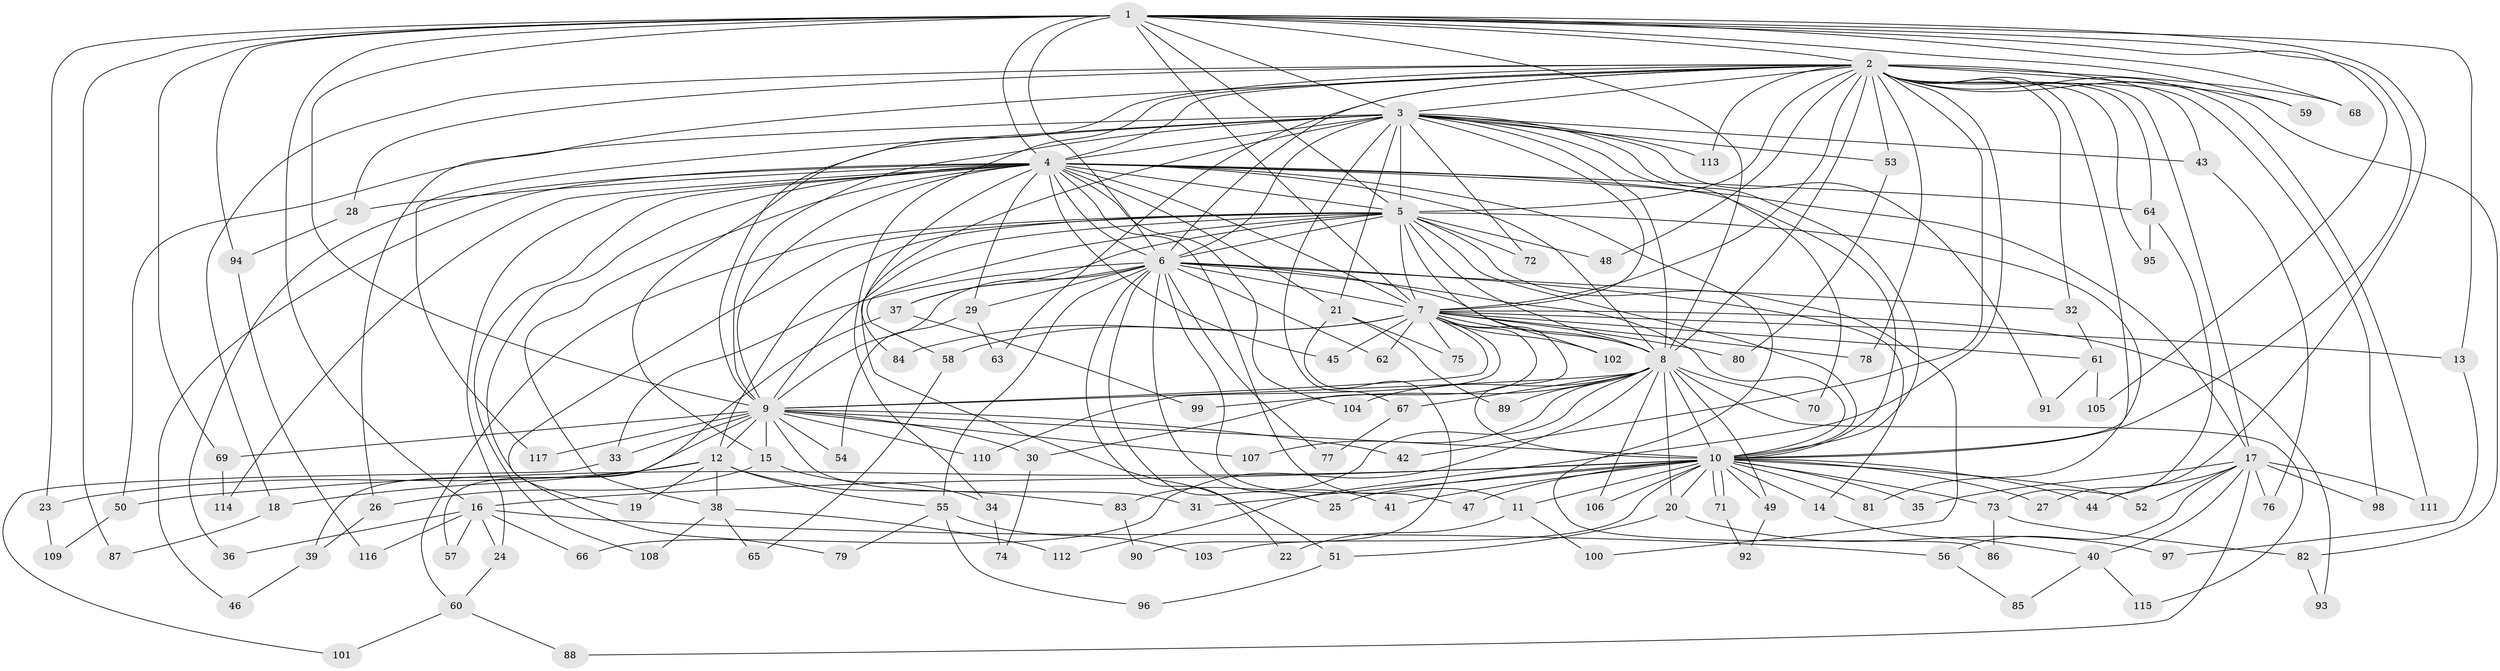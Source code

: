 // Generated by graph-tools (version 1.1) at 2025/35/03/09/25 02:35:02]
// undirected, 117 vertices, 259 edges
graph export_dot {
graph [start="1"]
  node [color=gray90,style=filled];
  1;
  2;
  3;
  4;
  5;
  6;
  7;
  8;
  9;
  10;
  11;
  12;
  13;
  14;
  15;
  16;
  17;
  18;
  19;
  20;
  21;
  22;
  23;
  24;
  25;
  26;
  27;
  28;
  29;
  30;
  31;
  32;
  33;
  34;
  35;
  36;
  37;
  38;
  39;
  40;
  41;
  42;
  43;
  44;
  45;
  46;
  47;
  48;
  49;
  50;
  51;
  52;
  53;
  54;
  55;
  56;
  57;
  58;
  59;
  60;
  61;
  62;
  63;
  64;
  65;
  66;
  67;
  68;
  69;
  70;
  71;
  72;
  73;
  74;
  75;
  76;
  77;
  78;
  79;
  80;
  81;
  82;
  83;
  84;
  85;
  86;
  87;
  88;
  89;
  90;
  91;
  92;
  93;
  94;
  95;
  96;
  97;
  98;
  99;
  100;
  101;
  102;
  103;
  104;
  105;
  106;
  107;
  108;
  109;
  110;
  111;
  112;
  113;
  114;
  115;
  116;
  117;
  1 -- 2;
  1 -- 3;
  1 -- 4;
  1 -- 5;
  1 -- 6;
  1 -- 7;
  1 -- 8;
  1 -- 9;
  1 -- 10;
  1 -- 13;
  1 -- 16;
  1 -- 23;
  1 -- 27;
  1 -- 59;
  1 -- 68;
  1 -- 69;
  1 -- 87;
  1 -- 94;
  1 -- 105;
  2 -- 3;
  2 -- 4;
  2 -- 5;
  2 -- 6;
  2 -- 7;
  2 -- 8;
  2 -- 9;
  2 -- 10;
  2 -- 17;
  2 -- 18;
  2 -- 26;
  2 -- 28;
  2 -- 32;
  2 -- 34;
  2 -- 42;
  2 -- 43;
  2 -- 48;
  2 -- 53;
  2 -- 59;
  2 -- 63;
  2 -- 64;
  2 -- 68;
  2 -- 78;
  2 -- 82;
  2 -- 95;
  2 -- 98;
  2 -- 111;
  2 -- 112;
  2 -- 113;
  3 -- 4;
  3 -- 5;
  3 -- 6;
  3 -- 7;
  3 -- 8;
  3 -- 9;
  3 -- 10;
  3 -- 15;
  3 -- 21;
  3 -- 43;
  3 -- 50;
  3 -- 51;
  3 -- 53;
  3 -- 67;
  3 -- 70;
  3 -- 72;
  3 -- 91;
  3 -- 113;
  3 -- 117;
  4 -- 5;
  4 -- 6;
  4 -- 7;
  4 -- 8;
  4 -- 9;
  4 -- 10;
  4 -- 11;
  4 -- 17;
  4 -- 19;
  4 -- 21;
  4 -- 24;
  4 -- 28;
  4 -- 29;
  4 -- 36;
  4 -- 38;
  4 -- 45;
  4 -- 46;
  4 -- 64;
  4 -- 84;
  4 -- 86;
  4 -- 104;
  4 -- 108;
  4 -- 114;
  5 -- 6;
  5 -- 7;
  5 -- 8;
  5 -- 9;
  5 -- 10;
  5 -- 12;
  5 -- 37;
  5 -- 48;
  5 -- 58;
  5 -- 60;
  5 -- 72;
  5 -- 79;
  5 -- 81;
  5 -- 100;
  5 -- 102;
  6 -- 7;
  6 -- 8;
  6 -- 9;
  6 -- 10;
  6 -- 14;
  6 -- 22;
  6 -- 25;
  6 -- 29;
  6 -- 32;
  6 -- 33;
  6 -- 37;
  6 -- 41;
  6 -- 47;
  6 -- 55;
  6 -- 62;
  6 -- 77;
  7 -- 8;
  7 -- 9;
  7 -- 10;
  7 -- 13;
  7 -- 30;
  7 -- 45;
  7 -- 58;
  7 -- 61;
  7 -- 62;
  7 -- 75;
  7 -- 78;
  7 -- 80;
  7 -- 84;
  7 -- 93;
  7 -- 102;
  7 -- 110;
  8 -- 9;
  8 -- 10;
  8 -- 20;
  8 -- 49;
  8 -- 66;
  8 -- 67;
  8 -- 70;
  8 -- 83;
  8 -- 89;
  8 -- 99;
  8 -- 104;
  8 -- 106;
  8 -- 107;
  8 -- 115;
  9 -- 10;
  9 -- 12;
  9 -- 15;
  9 -- 30;
  9 -- 31;
  9 -- 33;
  9 -- 39;
  9 -- 42;
  9 -- 54;
  9 -- 69;
  9 -- 107;
  9 -- 110;
  9 -- 117;
  10 -- 11;
  10 -- 14;
  10 -- 16;
  10 -- 20;
  10 -- 25;
  10 -- 27;
  10 -- 31;
  10 -- 35;
  10 -- 41;
  10 -- 44;
  10 -- 47;
  10 -- 49;
  10 -- 50;
  10 -- 52;
  10 -- 71;
  10 -- 71;
  10 -- 73;
  10 -- 81;
  10 -- 103;
  10 -- 106;
  11 -- 22;
  11 -- 100;
  12 -- 18;
  12 -- 19;
  12 -- 23;
  12 -- 38;
  12 -- 55;
  12 -- 83;
  13 -- 97;
  14 -- 40;
  15 -- 26;
  15 -- 34;
  16 -- 24;
  16 -- 36;
  16 -- 56;
  16 -- 57;
  16 -- 66;
  16 -- 116;
  17 -- 35;
  17 -- 40;
  17 -- 44;
  17 -- 52;
  17 -- 56;
  17 -- 76;
  17 -- 88;
  17 -- 98;
  17 -- 111;
  18 -- 87;
  20 -- 51;
  20 -- 97;
  21 -- 75;
  21 -- 89;
  21 -- 90;
  23 -- 109;
  24 -- 60;
  26 -- 39;
  28 -- 94;
  29 -- 54;
  29 -- 63;
  30 -- 74;
  32 -- 61;
  33 -- 101;
  34 -- 74;
  37 -- 57;
  37 -- 99;
  38 -- 65;
  38 -- 108;
  38 -- 112;
  39 -- 46;
  40 -- 85;
  40 -- 115;
  43 -- 76;
  49 -- 92;
  50 -- 109;
  51 -- 96;
  53 -- 80;
  55 -- 79;
  55 -- 96;
  55 -- 103;
  56 -- 85;
  58 -- 65;
  60 -- 88;
  60 -- 101;
  61 -- 91;
  61 -- 105;
  64 -- 73;
  64 -- 95;
  67 -- 77;
  69 -- 114;
  71 -- 92;
  73 -- 82;
  73 -- 86;
  82 -- 93;
  83 -- 90;
  94 -- 116;
}
